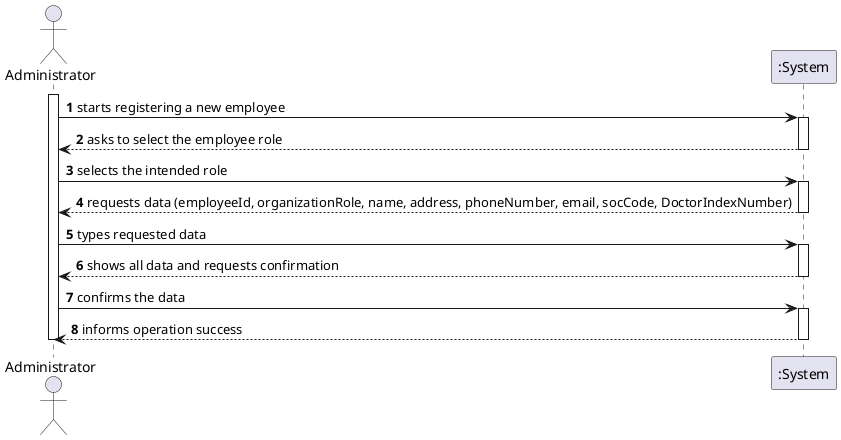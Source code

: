 @startuml
autonumber
actor Administrator as A

activate A
A -> ":System" : starts registering a new employee
activate ":System"
":System" --> A : asks to select the employee role
deactivate ":System"

A -> ":System" : selects the intended role
activate ":System"

":System" --> A : requests data (employeeId, organizationRole, name, address, phoneNumber, email, socCode, DoctorIndexNumber)
deactivate ":System"

A -> ":System" : types requested data
activate ":System"
":System" --> A : shows all data and requests confirmation
deactivate ":System"

A -> ":System" : confirms the data
activate ":System"
":System" --> A : informs operation success
deactivate ":System"

deactivate A

@enduml